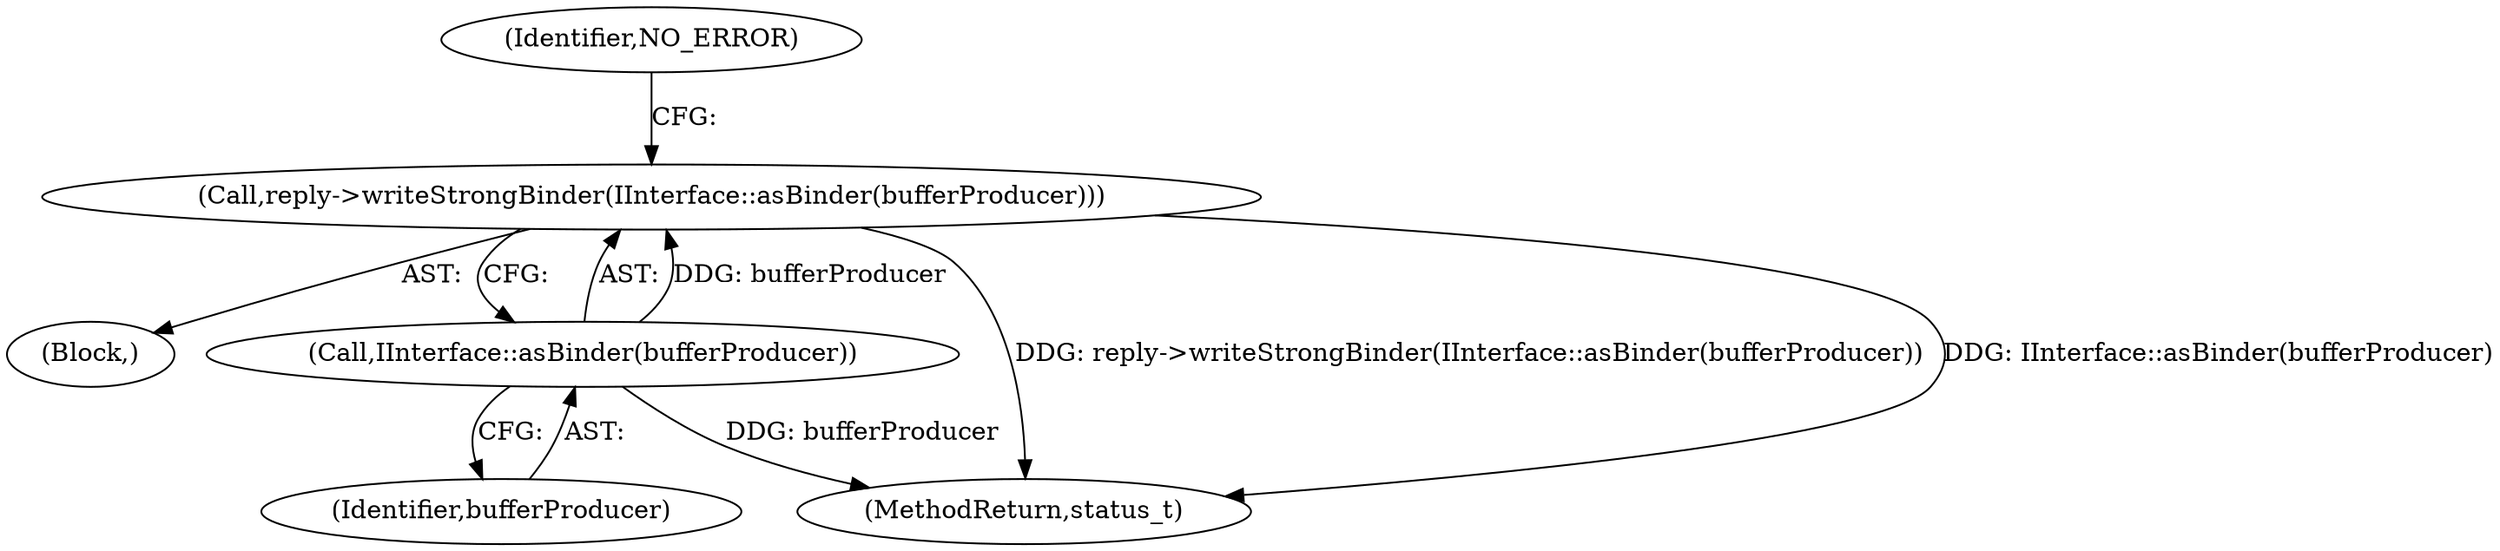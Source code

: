 digraph "0_Android_0bb5ced60304da7f61478ffd359e7ba65d72f181@API" {
"1000835" [label="(Call,reply->writeStrongBinder(IInterface::asBinder(bufferProducer)))"];
"1000836" [label="(Call,IInterface::asBinder(bufferProducer))"];
"1000834" [label="(Block,)"];
"1000837" [label="(Identifier,bufferProducer)"];
"1000836" [label="(Call,IInterface::asBinder(bufferProducer))"];
"1000839" [label="(Identifier,NO_ERROR)"];
"1001353" [label="(MethodReturn,status_t)"];
"1000835" [label="(Call,reply->writeStrongBinder(IInterface::asBinder(bufferProducer)))"];
"1000835" -> "1000834"  [label="AST: "];
"1000835" -> "1000836"  [label="CFG: "];
"1000836" -> "1000835"  [label="AST: "];
"1000839" -> "1000835"  [label="CFG: "];
"1000835" -> "1001353"  [label="DDG: reply->writeStrongBinder(IInterface::asBinder(bufferProducer))"];
"1000835" -> "1001353"  [label="DDG: IInterface::asBinder(bufferProducer)"];
"1000836" -> "1000835"  [label="DDG: bufferProducer"];
"1000836" -> "1000837"  [label="CFG: "];
"1000837" -> "1000836"  [label="AST: "];
"1000836" -> "1001353"  [label="DDG: bufferProducer"];
}
